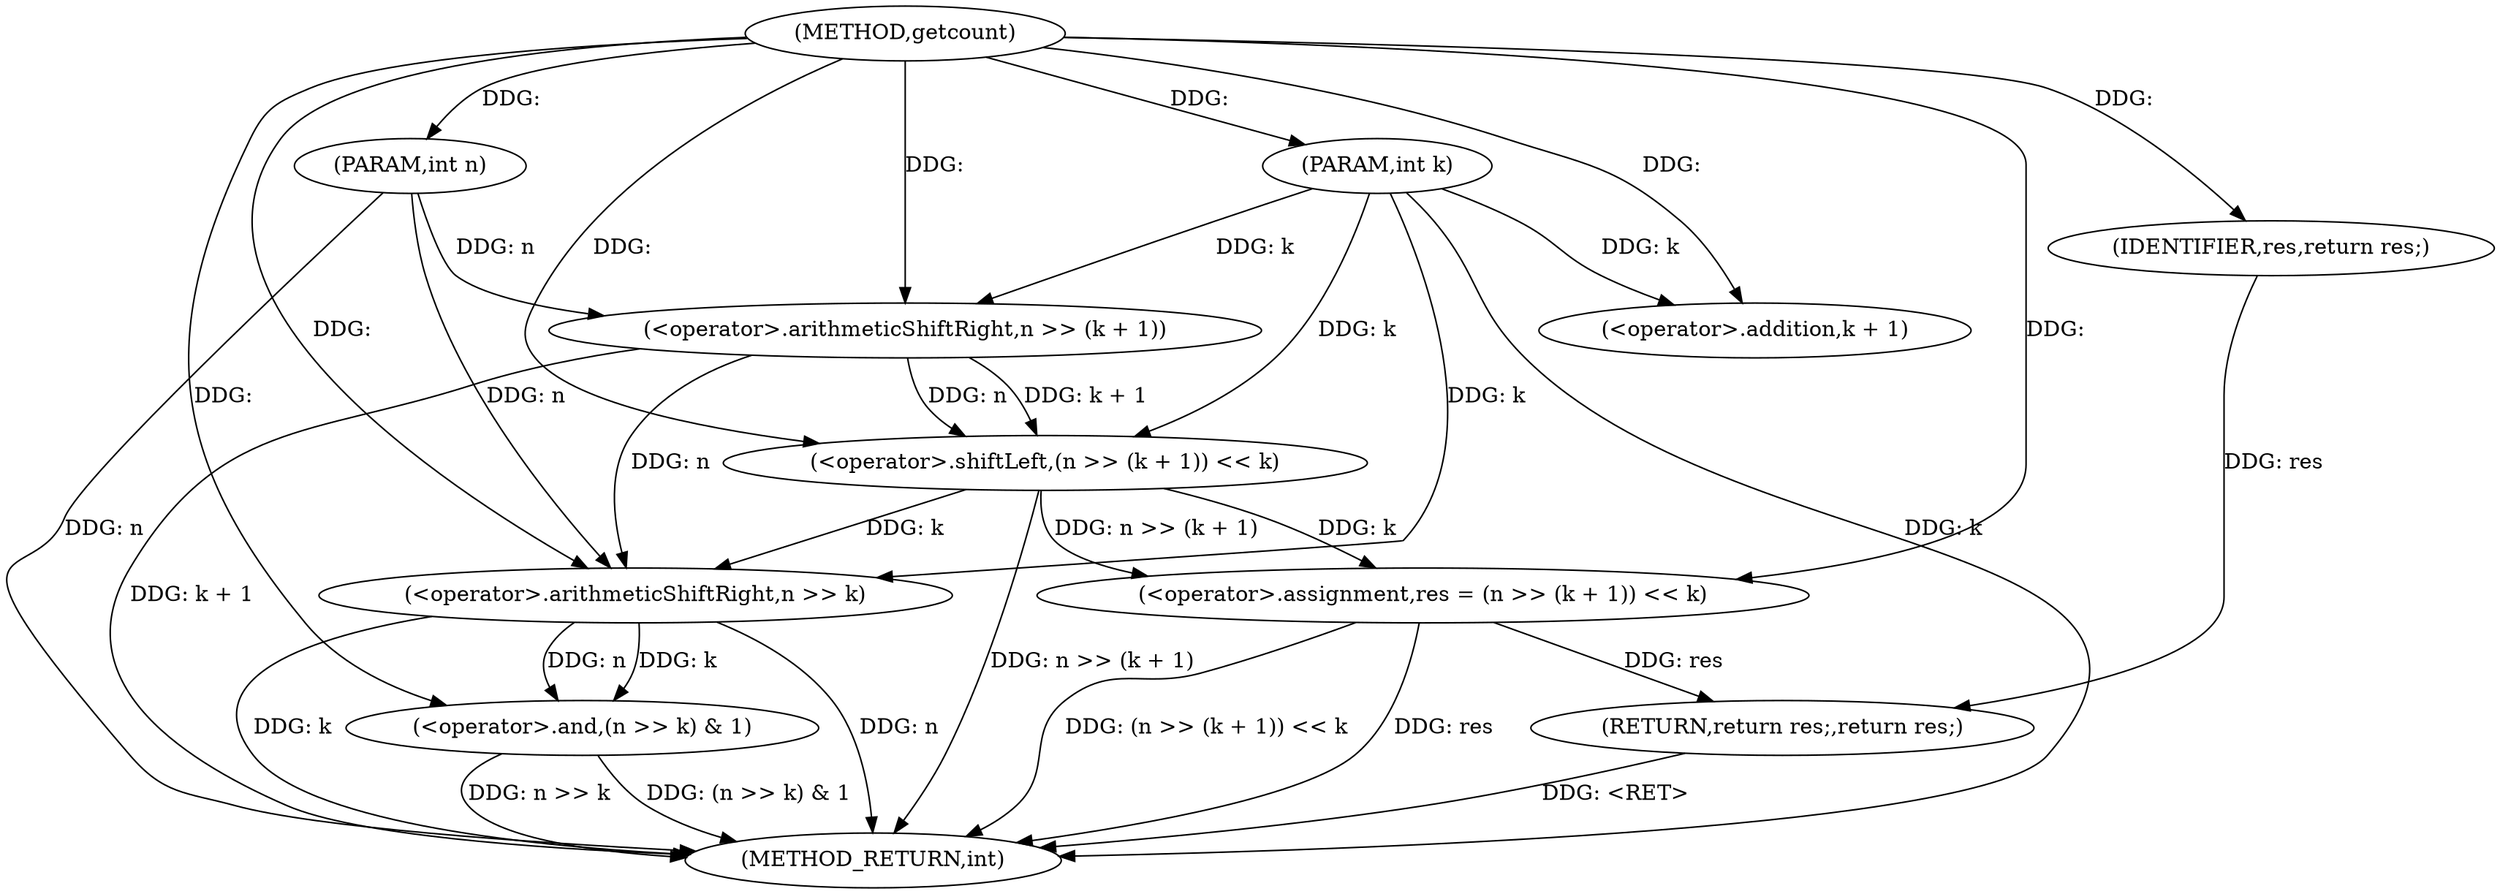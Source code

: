 digraph "getcount" {  
"1000718" [label = "(METHOD,getcount)" ]
"1000740" [label = "(METHOD_RETURN,int)" ]
"1000719" [label = "(PARAM,int n)" ]
"1000720" [label = "(PARAM,int k)" ]
"1000723" [label = "(<operator>.assignment,res = (n >> (k + 1)) << k)" ]
"1000738" [label = "(RETURN,return res;,return res;)" ]
"1000733" [label = "(<operator>.and,(n >> k) & 1)" ]
"1000739" [label = "(IDENTIFIER,res,return res;)" ]
"1000725" [label = "(<operator>.shiftLeft,(n >> (k + 1)) << k)" ]
"1000726" [label = "(<operator>.arithmeticShiftRight,n >> (k + 1))" ]
"1000734" [label = "(<operator>.arithmeticShiftRight,n >> k)" ]
"1000728" [label = "(<operator>.addition,k + 1)" ]
  "1000719" -> "1000740"  [ label = "DDG: n"] 
  "1000720" -> "1000740"  [ label = "DDG: k"] 
  "1000723" -> "1000740"  [ label = "DDG: res"] 
  "1000726" -> "1000740"  [ label = "DDG: k + 1"] 
  "1000725" -> "1000740"  [ label = "DDG: n >> (k + 1)"] 
  "1000723" -> "1000740"  [ label = "DDG: (n >> (k + 1)) << k"] 
  "1000734" -> "1000740"  [ label = "DDG: n"] 
  "1000734" -> "1000740"  [ label = "DDG: k"] 
  "1000733" -> "1000740"  [ label = "DDG: n >> k"] 
  "1000733" -> "1000740"  [ label = "DDG: (n >> k) & 1"] 
  "1000738" -> "1000740"  [ label = "DDG: <RET>"] 
  "1000718" -> "1000719"  [ label = "DDG: "] 
  "1000718" -> "1000720"  [ label = "DDG: "] 
  "1000725" -> "1000723"  [ label = "DDG: k"] 
  "1000725" -> "1000723"  [ label = "DDG: n >> (k + 1)"] 
  "1000739" -> "1000738"  [ label = "DDG: res"] 
  "1000723" -> "1000738"  [ label = "DDG: res"] 
  "1000718" -> "1000723"  [ label = "DDG: "] 
  "1000718" -> "1000739"  [ label = "DDG: "] 
  "1000726" -> "1000725"  [ label = "DDG: n"] 
  "1000726" -> "1000725"  [ label = "DDG: k + 1"] 
  "1000720" -> "1000725"  [ label = "DDG: k"] 
  "1000718" -> "1000725"  [ label = "DDG: "] 
  "1000734" -> "1000733"  [ label = "DDG: k"] 
  "1000734" -> "1000733"  [ label = "DDG: n"] 
  "1000718" -> "1000733"  [ label = "DDG: "] 
  "1000719" -> "1000726"  [ label = "DDG: n"] 
  "1000718" -> "1000726"  [ label = "DDG: "] 
  "1000720" -> "1000726"  [ label = "DDG: k"] 
  "1000726" -> "1000734"  [ label = "DDG: n"] 
  "1000719" -> "1000734"  [ label = "DDG: n"] 
  "1000718" -> "1000734"  [ label = "DDG: "] 
  "1000725" -> "1000734"  [ label = "DDG: k"] 
  "1000720" -> "1000734"  [ label = "DDG: k"] 
  "1000720" -> "1000728"  [ label = "DDG: k"] 
  "1000718" -> "1000728"  [ label = "DDG: "] 
}

